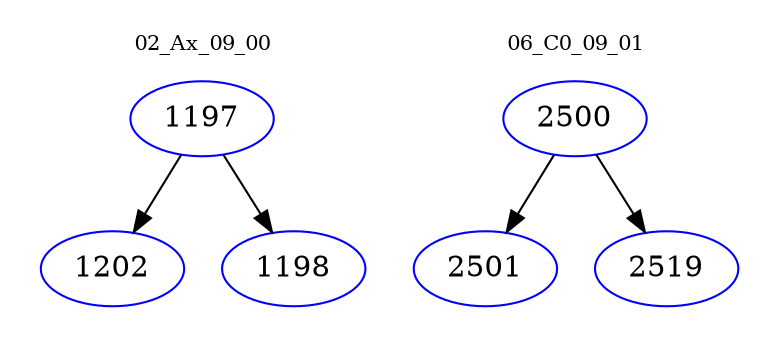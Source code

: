 digraph{
subgraph cluster_0 {
color = white
label = "02_Ax_09_00";
fontsize=10;
T0_1197 [label="1197", color="blue"]
T0_1197 -> T0_1202 [color="black"]
T0_1202 [label="1202", color="blue"]
T0_1197 -> T0_1198 [color="black"]
T0_1198 [label="1198", color="blue"]
}
subgraph cluster_1 {
color = white
label = "06_C0_09_01";
fontsize=10;
T1_2500 [label="2500", color="blue"]
T1_2500 -> T1_2501 [color="black"]
T1_2501 [label="2501", color="blue"]
T1_2500 -> T1_2519 [color="black"]
T1_2519 [label="2519", color="blue"]
}
}
